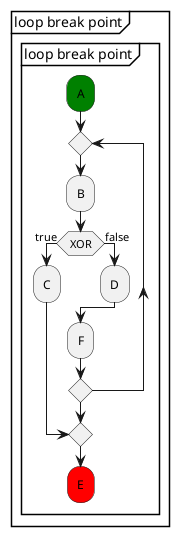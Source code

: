 @startuml
partition "loop break point" {
    group "loop break point"
        #green:A;
        repeat
            :B;
            if (XOR) then (true)
                    :C;
                    break
            else (false)
                    :D;
            endif
            :F;
        repeat while
        #red:E; 
    end group
}
@enduml